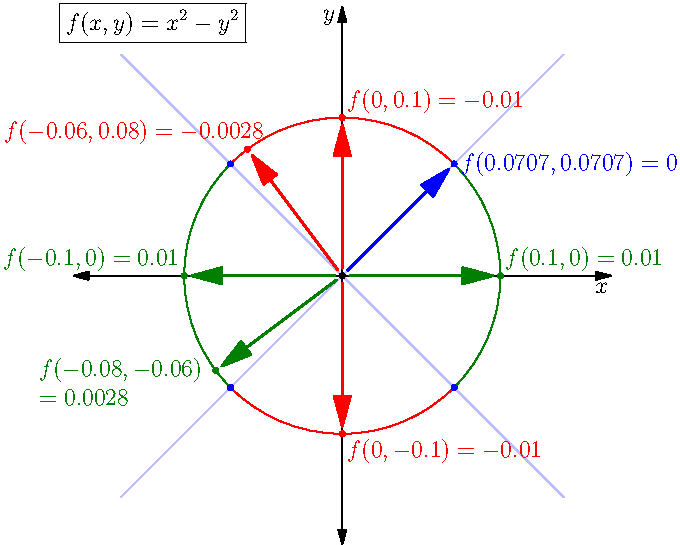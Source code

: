 import graph;
usepackage("amsmath");
size(12cm);

// Set up the range of the plot
real xmin = -1.7, xmax = 1.7;
real ymin = -1.7, ymax = 1.7;
// Draw axes
xaxis("$x$", xmin, xmax, Arrows);
yaxis("$y$", ymin, ymax, Arrows);

pair O = (0,0);
draw(arc(O, 1, -45, 45), deepgreen);
draw(arc(O, 1, 135, 225), deepgreen);
draw(arc(O, 1, 45, 135), red);
draw(arc(O, 1, 225, 315), red);

draw((-1.4,-1.4)--(1.4,1.4), paleblue);
draw((-1.4,1.4)--(1.4,-1.4), paleblue);

draw(O--dir(0), deepgreen+1, EndArrow, Margins);
dot("$f(0.1, 0) = 0.01$", dir(0), dir(45), deepgreen);
draw(O--dir(180), deepgreen+1, EndArrow, Margins);
dot("$f(-0.1, 0) = 0.01$", dir(180), dir(135), deepgreen);

draw(O--dir(45), blue+1, EndArrow, Margins);
dot("$f(0.0707, 0.0707) = 0$", dir(45), dir(0), blue);

draw(O--dir(90), red+1, EndArrow, Margins);
dot("$f(0, 0.1) = -0.01$", dir(90), dir(45), red);
draw(O--dir(-90), red+1, EndArrow, Margins);
dot("$f(0, -0.1) = -0.01$", dir(270), dir(315), red);

dot(dir(135), blue);
dot(dir(225), blue);
dot(dir(315), blue);

draw(O--(-0.6,0.8), red+1, EndArrow, Margins);
dot("$f(-0.06, 0.08) = -0.0028$", (-0.6,0.8), dir(130), red);

draw(O--(-0.8,-0.6), deepgreen+1, EndArrow, Margins);
dot(minipage("$f(-0.08, -0.06)$ \\ $ \; = 0.0028$", 3cm), (-0.8,-0.6), dir(200), deepgreen);

dot(O);
label("$\boxed{f(x,y) = x^2-y^2}$", (-1.2, 1.6));

